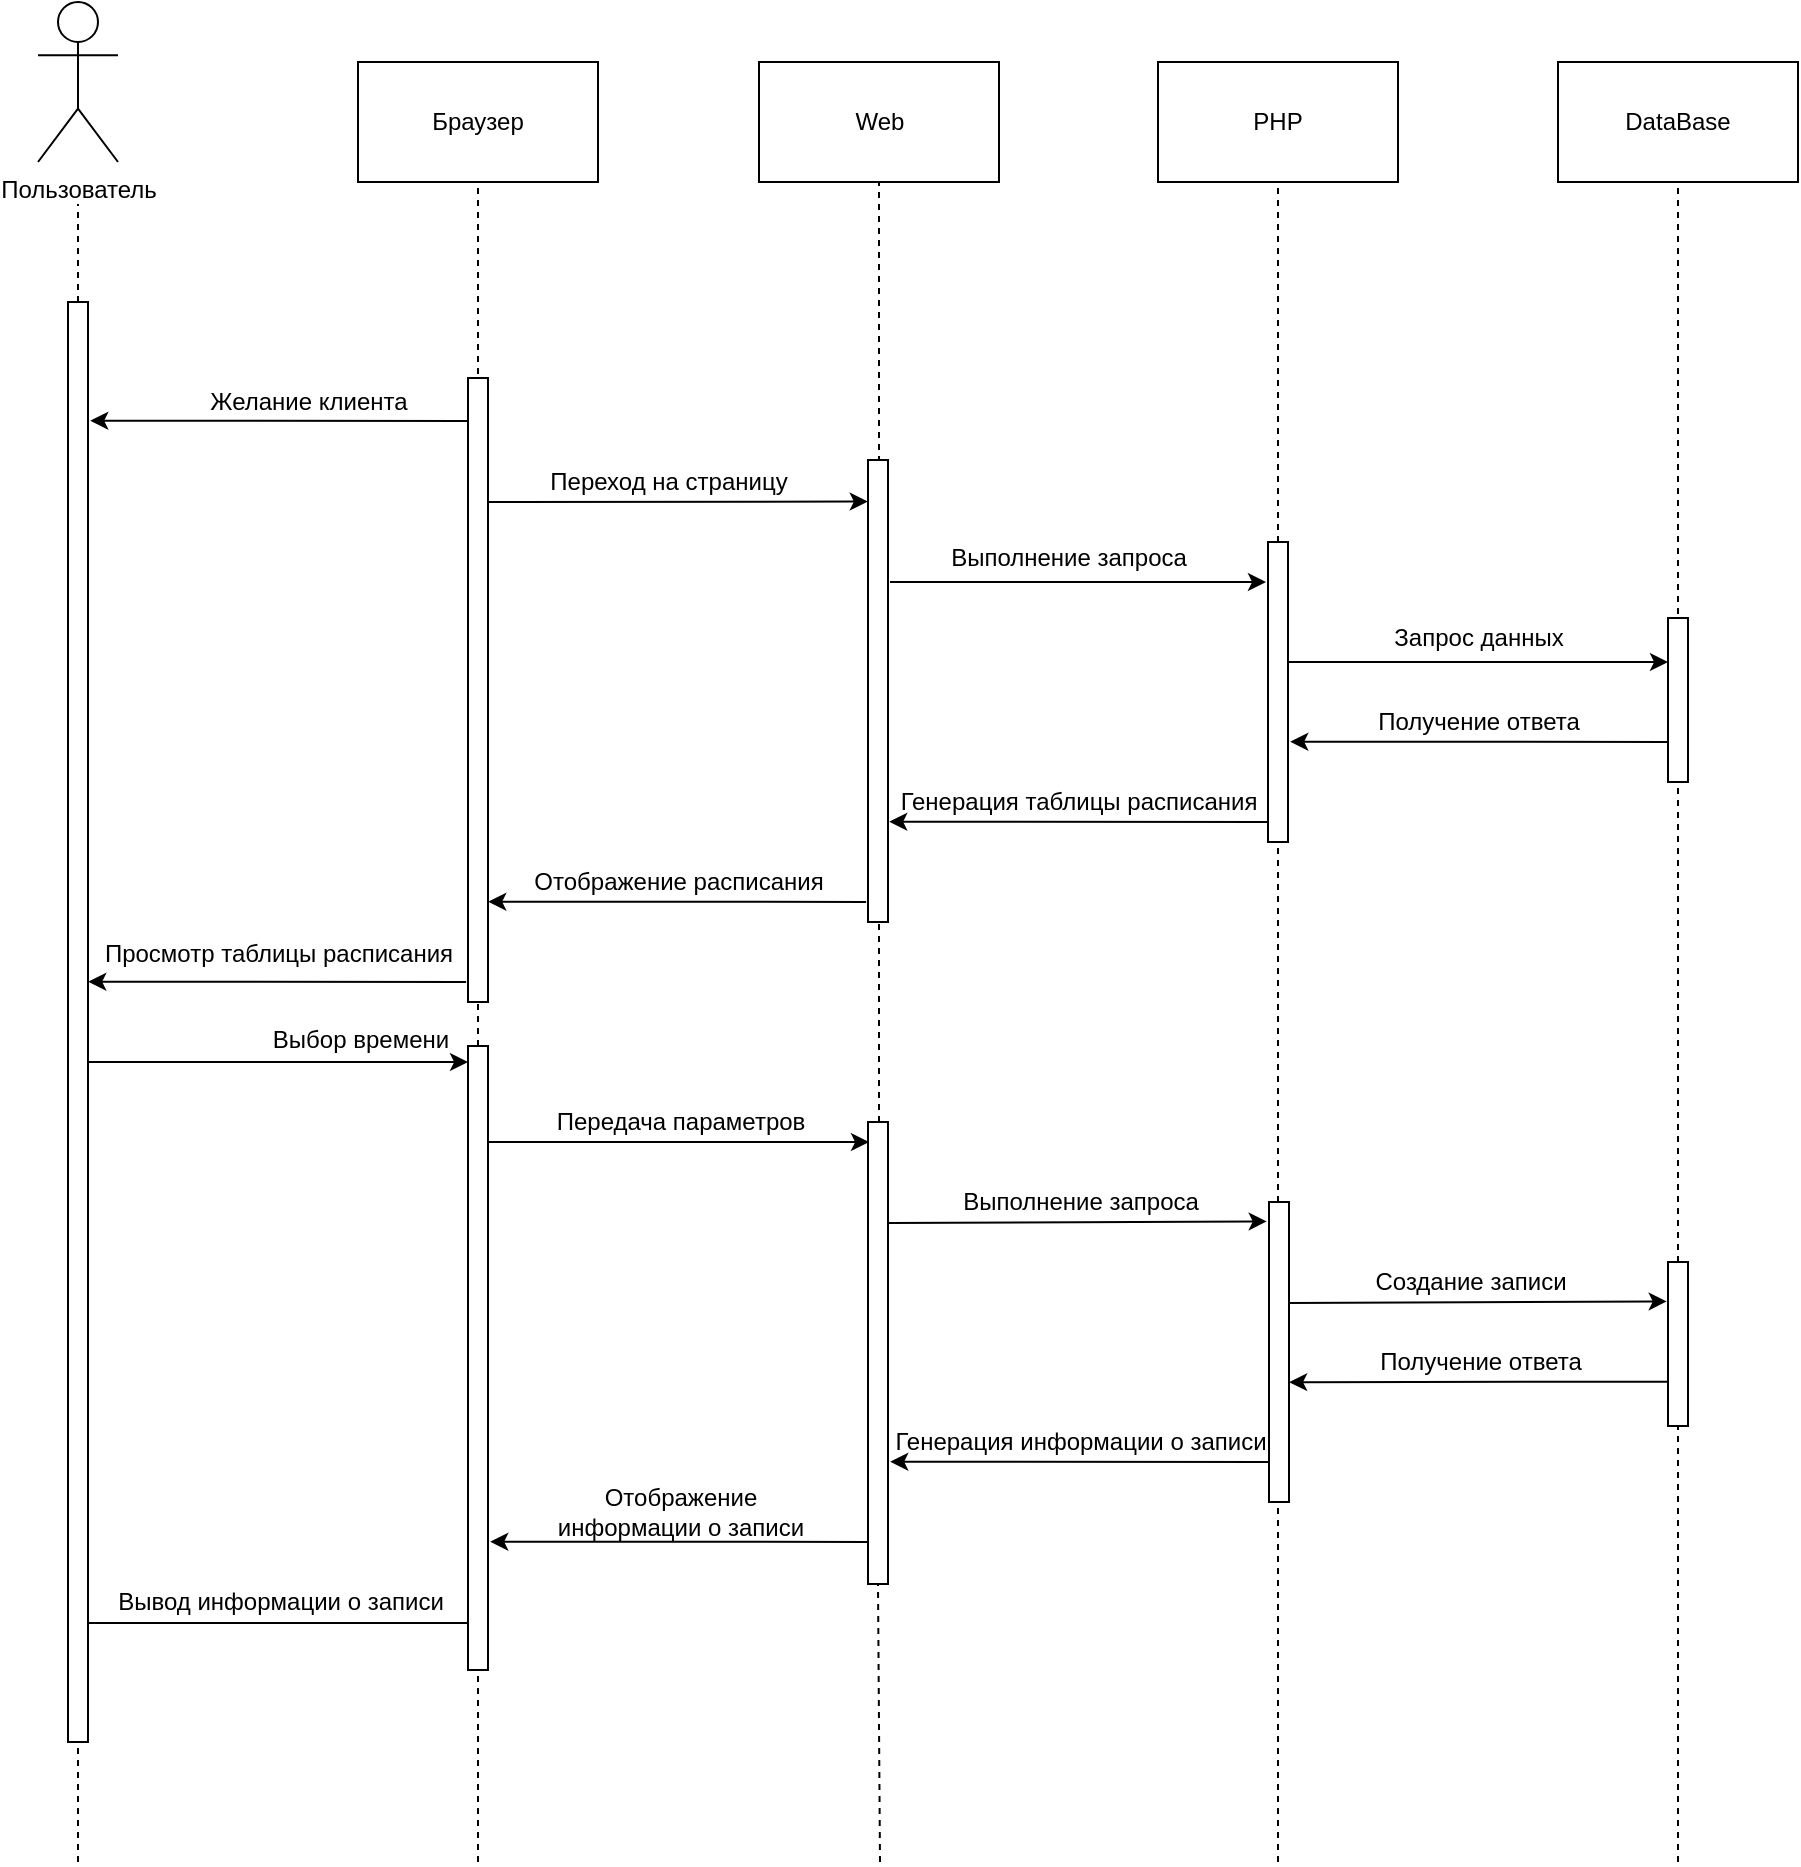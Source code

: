 <mxfile version="12.3.2" type="device" pages="1"><diagram id="z8-qv6D4M9FjAloxIoX0" name="Page-1"><mxGraphModel dx="2076" dy="2383" grid="1" gridSize="10" guides="1" tooltips="1" connect="1" arrows="1" fold="1" page="1" pageScale="1" pageWidth="827" pageHeight="1169" math="0" shadow="0"><root><mxCell id="0"/><mxCell id="1" parent="0"/><mxCell id="_IYefMp6GiN4jH6AfuhF-7" value="" style="endArrow=none;dashed=1;html=1;" edge="1" parent="1"><mxGeometry width="50" height="50" relative="1" as="geometry"><mxPoint x="140" y="920" as="sourcePoint"/><mxPoint x="140" y="90" as="targetPoint"/></mxGeometry></mxCell><mxCell id="-Rl1NjcdSPR4HwUoD9Cl-1" value="Пользователь" style="shape=umlActor;verticalLabelPosition=bottom;labelBackgroundColor=#ffffff;verticalAlign=top;html=1;outlineConnect=0;" parent="1" vertex="1"><mxGeometry x="120" y="-10" width="40" height="80" as="geometry"/></mxCell><mxCell id="-Rl1NjcdSPR4HwUoD9Cl-9" value="Браузер" style="rounded=0;whiteSpace=wrap;html=1;" parent="1" vertex="1"><mxGeometry x="280" y="20" width="120" height="60" as="geometry"/></mxCell><mxCell id="-Rl1NjcdSPR4HwUoD9Cl-10" value="PHP" style="rounded=0;whiteSpace=wrap;html=1;" parent="1" vertex="1"><mxGeometry x="680" y="20" width="120" height="60" as="geometry"/></mxCell><mxCell id="-Rl1NjcdSPR4HwUoD9Cl-11" value="DataBase" style="rounded=0;whiteSpace=wrap;html=1;" parent="1" vertex="1"><mxGeometry x="880" y="20" width="120" height="60" as="geometry"/></mxCell><mxCell id="-Rl1NjcdSPR4HwUoD9Cl-12" value="" style="endArrow=none;dashed=1;html=1;entryX=0.5;entryY=1;entryDx=0;entryDy=0;" parent="1" target="-Rl1NjcdSPR4HwUoD9Cl-9" edge="1"><mxGeometry width="50" height="50" relative="1" as="geometry"><mxPoint x="340" y="920" as="sourcePoint"/><mxPoint x="360" y="170" as="targetPoint"/></mxGeometry></mxCell><mxCell id="-Rl1NjcdSPR4HwUoD9Cl-13" value="" style="endArrow=none;dashed=1;html=1;entryX=0.5;entryY=1;entryDx=0;entryDy=0;" parent="1" source="MYk30FvpGVtjR0ssHaPJ-16" edge="1" target="-Rl1NjcdSPR4HwUoD9Cl-10"><mxGeometry width="50" height="50" relative="1" as="geometry"><mxPoint x="740" y="680" as="sourcePoint"/><mxPoint x="739.5" y="160" as="targetPoint"/></mxGeometry></mxCell><mxCell id="-Rl1NjcdSPR4HwUoD9Cl-14" value="" style="endArrow=none;dashed=1;html=1;entryX=0.5;entryY=1;entryDx=0;entryDy=0;" parent="1" edge="1" target="-Rl1NjcdSPR4HwUoD9Cl-11" source="_IYefMp6GiN4jH6AfuhF-12"><mxGeometry width="50" height="50" relative="1" as="geometry"><mxPoint x="940" y="920" as="sourcePoint"/><mxPoint x="939.5" y="160" as="targetPoint"/></mxGeometry></mxCell><mxCell id="-Rl1NjcdSPR4HwUoD9Cl-21" value="Желание клиента" style="text;html=1;align=center;verticalAlign=middle;resizable=0;points=[];;autosize=1;" parent="1" vertex="1"><mxGeometry x="200" y="180" width="110" height="20" as="geometry"/></mxCell><mxCell id="-Rl1NjcdSPR4HwUoD9Cl-23" value="Выполнение запроса" style="text;html=1;align=center;verticalAlign=middle;resizable=0;points=[];;autosize=1;" parent="1" vertex="1"><mxGeometry x="570" y="258" width="130" height="20" as="geometry"/></mxCell><mxCell id="-Rl1NjcdSPR4HwUoD9Cl-24" value="Запрос данных" style="text;html=1;align=center;verticalAlign=middle;resizable=0;points=[];;autosize=1;" parent="1" vertex="1"><mxGeometry x="790" y="298" width="100" height="20" as="geometry"/></mxCell><mxCell id="-Rl1NjcdSPR4HwUoD9Cl-34" value="Получение ответа" style="text;html=1;align=center;verticalAlign=middle;resizable=0;points=[];;autosize=1;" parent="1" vertex="1"><mxGeometry x="780" y="340" width="120" height="20" as="geometry"/></mxCell><mxCell id="-Rl1NjcdSPR4HwUoD9Cl-36" value="Генерация таблицы расписания" style="text;html=1;align=center;verticalAlign=middle;resizable=0;points=[];;autosize=1;" parent="1" vertex="1"><mxGeometry x="545" y="380" width="190" height="20" as="geometry"/></mxCell><mxCell id="-Rl1NjcdSPR4HwUoD9Cl-39" value="Выбор времени" style="text;html=1;align=center;verticalAlign=middle;resizable=0;points=[];;autosize=1;" parent="1" vertex="1"><mxGeometry x="230.5" y="498.5" width="100" height="20" as="geometry"/></mxCell><mxCell id="-Rl1NjcdSPR4HwUoD9Cl-42" value="Выполнение запроса" style="text;html=1;align=center;verticalAlign=middle;resizable=0;points=[];;autosize=1;" parent="1" vertex="1"><mxGeometry x="575.5" y="580" width="130" height="20" as="geometry"/></mxCell><mxCell id="-Rl1NjcdSPR4HwUoD9Cl-45" value="Создание записи" style="text;html=1;align=center;verticalAlign=middle;resizable=0;points=[];;autosize=1;" parent="1" vertex="1"><mxGeometry x="780.5" y="620" width="110" height="20" as="geometry"/></mxCell><mxCell id="-Rl1NjcdSPR4HwUoD9Cl-53" value="Просмотр таблицы расписания" style="text;html=1;align=center;verticalAlign=middle;resizable=0;points=[];;autosize=1;" parent="1" vertex="1"><mxGeometry x="145" y="456" width="190" height="20" as="geometry"/></mxCell><mxCell id="MYk30FvpGVtjR0ssHaPJ-1" value="" style="html=1;points=[];perimeter=orthogonalPerimeter;" parent="1" vertex="1"><mxGeometry x="335" y="178" width="10" height="312" as="geometry"/></mxCell><mxCell id="MYk30FvpGVtjR0ssHaPJ-4" value="Web" style="rounded=0;whiteSpace=wrap;html=1;" parent="1" vertex="1"><mxGeometry x="480.5" y="20" width="120" height="60" as="geometry"/></mxCell><mxCell id="MYk30FvpGVtjR0ssHaPJ-5" value="" style="endArrow=none;dashed=1;html=1;entryX=0.5;entryY=1;entryDx=0;entryDy=0;" parent="1" edge="1" target="MYk30FvpGVtjR0ssHaPJ-4" source="_IYefMp6GiN4jH6AfuhF-9"><mxGeometry width="50" height="50" relative="1" as="geometry"><mxPoint x="541" y="920" as="sourcePoint"/><mxPoint x="539.5" y="159" as="targetPoint"/></mxGeometry></mxCell><mxCell id="MYk30FvpGVtjR0ssHaPJ-11" value="" style="html=1;points=[];perimeter=orthogonalPerimeter;" parent="1" vertex="1"><mxGeometry x="535" y="219" width="10" height="231" as="geometry"/></mxCell><mxCell id="MYk30FvpGVtjR0ssHaPJ-12" value="" style="endArrow=classic;html=1;entryX=-0.012;entryY=0.09;entryDx=0;entryDy=0;entryPerimeter=0;" parent="1" target="MYk30FvpGVtjR0ssHaPJ-11" edge="1"><mxGeometry width="50" height="50" relative="1" as="geometry"><mxPoint x="345" y="240" as="sourcePoint"/><mxPoint x="430" y="180" as="targetPoint"/></mxGeometry></mxCell><mxCell id="MYk30FvpGVtjR0ssHaPJ-14" value="Переход на страницу" style="text;html=1;align=center;verticalAlign=middle;resizable=0;points=[];;autosize=1;" parent="1" vertex="1"><mxGeometry x="370" y="220" width="130" height="20" as="geometry"/></mxCell><mxCell id="MYk30FvpGVtjR0ssHaPJ-15" value="" style="endArrow=classic;html=1;" parent="1" edge="1"><mxGeometry width="50" height="50" relative="1" as="geometry"><mxPoint x="546" y="280" as="sourcePoint"/><mxPoint x="734" y="280" as="targetPoint"/></mxGeometry></mxCell><mxCell id="MYk30FvpGVtjR0ssHaPJ-16" value="" style="html=1;points=[];perimeter=orthogonalPerimeter;" parent="1" vertex="1"><mxGeometry x="735" y="260" width="10" height="150" as="geometry"/></mxCell><mxCell id="MYk30FvpGVtjR0ssHaPJ-17" value="" style="endArrow=none;dashed=1;html=1;entryX=0.5;entryY=1;entryDx=0;entryDy=0;" parent="1" target="MYk30FvpGVtjR0ssHaPJ-16" edge="1"><mxGeometry width="50" height="50" relative="1" as="geometry"><mxPoint x="740" y="920" as="sourcePoint"/><mxPoint x="739.5" y="160" as="targetPoint"/></mxGeometry></mxCell><mxCell id="MYk30FvpGVtjR0ssHaPJ-18" value="" style="html=1;points=[];perimeter=orthogonalPerimeter;" parent="1" vertex="1"><mxGeometry x="935" y="298" width="10" height="82" as="geometry"/></mxCell><mxCell id="MYk30FvpGVtjR0ssHaPJ-23" value="" style="endArrow=classic;html=1;entryX=1.062;entryY=0.312;entryDx=0;entryDy=0;entryPerimeter=0;exitX=-0.042;exitY=0.256;exitDx=0;exitDy=0;exitPerimeter=0;" parent="1" edge="1"><mxGeometry width="50" height="50" relative="1" as="geometry"><mxPoint x="734.58" y="399.952" as="sourcePoint"/><mxPoint x="545.62" y="399.84" as="targetPoint"/></mxGeometry></mxCell><mxCell id="MYk30FvpGVtjR0ssHaPJ-24" value="" style="endArrow=classic;html=1;entryX=1.062;entryY=0.312;entryDx=0;entryDy=0;entryPerimeter=0;exitX=-0.042;exitY=0.256;exitDx=0;exitDy=0;exitPerimeter=0;" parent="1" edge="1"><mxGeometry width="50" height="50" relative="1" as="geometry"><mxPoint x="534.08" y="439.952" as="sourcePoint"/><mxPoint x="345.12" y="439.84" as="targetPoint"/></mxGeometry></mxCell><mxCell id="MYk30FvpGVtjR0ssHaPJ-25" value="Отображение расписания" style="text;html=1;align=center;verticalAlign=middle;resizable=0;points=[];;autosize=1;" parent="1" vertex="1"><mxGeometry x="360" y="420" width="160" height="20" as="geometry"/></mxCell><mxCell id="MYk30FvpGVtjR0ssHaPJ-27" value="" style="endArrow=classic;html=1;entryX=0;entryY=0.05;entryDx=0;entryDy=0;entryPerimeter=0;exitX=1.013;exitY=0.127;exitDx=0;exitDy=0;exitPerimeter=0;" parent="1" edge="1"><mxGeometry width="50" height="50" relative="1" as="geometry"><mxPoint x="345.5" y="560.05" as="sourcePoint"/><mxPoint x="535.5" y="560.05" as="targetPoint"/></mxGeometry></mxCell><mxCell id="MYk30FvpGVtjR0ssHaPJ-28" value="Передача параметров" style="text;html=1;align=center;verticalAlign=middle;resizable=0;points=[];;autosize=1;" parent="1" vertex="1"><mxGeometry x="370.5" y="540" width="140" height="20" as="geometry"/></mxCell><mxCell id="MYk30FvpGVtjR0ssHaPJ-29" value="" style="endArrow=classic;html=1;exitX=1;exitY=0.152;exitDx=0;exitDy=0;exitPerimeter=0;entryX=-0.114;entryY=0.06;entryDx=0;entryDy=0;entryPerimeter=0;" parent="1" edge="1"><mxGeometry width="50" height="50" relative="1" as="geometry"><mxPoint x="545.5" y="600.452" as="sourcePoint"/><mxPoint x="734.36" y="599.7" as="targetPoint"/></mxGeometry></mxCell><mxCell id="MYk30FvpGVtjR0ssHaPJ-30" value="" style="endArrow=classic;html=1;exitX=1;exitY=0.152;exitDx=0;exitDy=0;exitPerimeter=0;entryX=-0.114;entryY=0.06;entryDx=0;entryDy=0;entryPerimeter=0;" parent="1" edge="1"><mxGeometry width="50" height="50" relative="1" as="geometry"><mxPoint x="745.5" y="640.452" as="sourcePoint"/><mxPoint x="934.36" y="639.7" as="targetPoint"/></mxGeometry></mxCell><mxCell id="MYk30FvpGVtjR0ssHaPJ-31" value="Получение ответа" style="text;html=1;align=center;verticalAlign=middle;resizable=0;points=[];;autosize=1;" parent="1" vertex="1"><mxGeometry x="780.5" y="660" width="120" height="20" as="geometry"/></mxCell><mxCell id="MYk30FvpGVtjR0ssHaPJ-32" value="" style="endArrow=classic;html=1;entryX=1.007;entryY=0.278;entryDx=0;entryDy=0;entryPerimeter=0;exitX=-0.091;exitY=0.192;exitDx=0;exitDy=0;exitPerimeter=0;" parent="1" edge="1"><mxGeometry width="50" height="50" relative="1" as="geometry"><mxPoint x="934.59" y="679.824" as="sourcePoint"/><mxPoint x="745.57" y="680.08" as="targetPoint"/></mxGeometry></mxCell><mxCell id="MYk30FvpGVtjR0ssHaPJ-34" value="" style="endArrow=classic;html=1;" parent="1" edge="1"><mxGeometry width="50" height="50" relative="1" as="geometry"><mxPoint x="745" y="320" as="sourcePoint"/><mxPoint x="935" y="320" as="targetPoint"/></mxGeometry></mxCell><mxCell id="MYk30FvpGVtjR0ssHaPJ-35" value="" style="endArrow=classic;html=1;entryX=1.062;entryY=0.312;entryDx=0;entryDy=0;entryPerimeter=0;exitX=-0.042;exitY=0.256;exitDx=0;exitDy=0;exitPerimeter=0;" parent="1" edge="1"><mxGeometry width="50" height="50" relative="1" as="geometry"><mxPoint x="935.08" y="359.952" as="sourcePoint"/><mxPoint x="746.12" y="359.84" as="targetPoint"/></mxGeometry></mxCell><mxCell id="MYk30FvpGVtjR0ssHaPJ-36" value="Генерация информации о записи" style="text;html=1;align=center;verticalAlign=middle;resizable=0;points=[];;autosize=1;" parent="1" vertex="1"><mxGeometry x="540.5" y="700" width="200" height="20" as="geometry"/></mxCell><mxCell id="MYk30FvpGVtjR0ssHaPJ-37" value="" style="endArrow=classic;html=1;entryX=1.062;entryY=0.312;entryDx=0;entryDy=0;entryPerimeter=0;exitX=-0.042;exitY=0.256;exitDx=0;exitDy=0;exitPerimeter=0;" parent="1" edge="1"><mxGeometry width="50" height="50" relative="1" as="geometry"><mxPoint x="735.08" y="719.952" as="sourcePoint"/><mxPoint x="546.12" y="719.84" as="targetPoint"/></mxGeometry></mxCell><mxCell id="MYk30FvpGVtjR0ssHaPJ-39" value="Отображение&lt;br&gt;информации о записи" style="text;html=1;align=center;verticalAlign=middle;resizable=0;points=[];;autosize=1;" parent="1" vertex="1"><mxGeometry x="370.5" y="730" width="140" height="30" as="geometry"/></mxCell><mxCell id="MYk30FvpGVtjR0ssHaPJ-40" value="" style="endArrow=classic;html=1;entryX=1.062;entryY=0.312;entryDx=0;entryDy=0;entryPerimeter=0;exitX=-0.042;exitY=0.256;exitDx=0;exitDy=0;exitPerimeter=0;" parent="1" edge="1"><mxGeometry width="50" height="50" relative="1" as="geometry"><mxPoint x="535.08" y="759.952" as="sourcePoint"/><mxPoint x="346.12" y="759.84" as="targetPoint"/></mxGeometry></mxCell><mxCell id="MYk30FvpGVtjR0ssHaPJ-41" style="edgeStyle=orthogonalEdgeStyle;rounded=0;orthogonalLoop=1;jettySize=auto;html=1;endArrow=none;endFill=0;startArrow=classic;startFill=1;" parent="1" edge="1"><mxGeometry relative="1" as="geometry"><mxPoint x="335.5" y="800.5" as="targetPoint"/><mxPoint x="135.5" y="800.5" as="sourcePoint"/></mxGeometry></mxCell><mxCell id="MYk30FvpGVtjR0ssHaPJ-42" value="Вывод информации о записи" style="text;html=1;align=center;verticalAlign=middle;resizable=0;points=[];;autosize=1;" parent="1" vertex="1"><mxGeometry x="150.5" y="780" width="180" height="20" as="geometry"/></mxCell><mxCell id="_IYefMp6GiN4jH6AfuhF-2" value="" style="endArrow=classic;html=1;entryX=1.062;entryY=0.312;entryDx=0;entryDy=0;entryPerimeter=0;exitX=-0.042;exitY=0.256;exitDx=0;exitDy=0;exitPerimeter=0;" edge="1" parent="1"><mxGeometry width="50" height="50" relative="1" as="geometry"><mxPoint x="334.08" y="479.952" as="sourcePoint"/><mxPoint x="145.12" y="479.84" as="targetPoint"/></mxGeometry></mxCell><mxCell id="_IYefMp6GiN4jH6AfuhF-3" value="" style="endArrow=classic;html=1;entryX=0;entryY=0.05;entryDx=0;entryDy=0;entryPerimeter=0;exitX=1.013;exitY=0.127;exitDx=0;exitDy=0;exitPerimeter=0;" edge="1" parent="1"><mxGeometry width="50" height="50" relative="1" as="geometry"><mxPoint x="145" y="520.05" as="sourcePoint"/><mxPoint x="335" y="520.05" as="targetPoint"/></mxGeometry></mxCell><mxCell id="_IYefMp6GiN4jH6AfuhF-4" value="" style="endArrow=classic;html=1;entryX=1.062;entryY=0.312;entryDx=0;entryDy=0;entryPerimeter=0;exitX=-0.042;exitY=0.256;exitDx=0;exitDy=0;exitPerimeter=0;" edge="1" parent="1"><mxGeometry width="50" height="50" relative="1" as="geometry"><mxPoint x="335.08" y="199.452" as="sourcePoint"/><mxPoint x="146.12" y="199.34" as="targetPoint"/></mxGeometry></mxCell><mxCell id="_IYefMp6GiN4jH6AfuhF-5" value="" style="html=1;points=[];perimeter=orthogonalPerimeter;" vertex="1" parent="1"><mxGeometry x="135" y="140" width="10" height="720" as="geometry"/></mxCell><mxCell id="_IYefMp6GiN4jH6AfuhF-8" value="" style="html=1;points=[];perimeter=orthogonalPerimeter;" vertex="1" parent="1"><mxGeometry x="335" y="512" width="10" height="312" as="geometry"/></mxCell><mxCell id="_IYefMp6GiN4jH6AfuhF-9" value="" style="html=1;points=[];perimeter=orthogonalPerimeter;" vertex="1" parent="1"><mxGeometry x="535" y="550" width="10" height="231" as="geometry"/></mxCell><mxCell id="_IYefMp6GiN4jH6AfuhF-10" value="" style="endArrow=none;dashed=1;html=1;entryX=0.5;entryY=1;entryDx=0;entryDy=0;" edge="1" parent="1" target="_IYefMp6GiN4jH6AfuhF-9"><mxGeometry width="50" height="50" relative="1" as="geometry"><mxPoint x="541" y="920" as="sourcePoint"/><mxPoint x="540.5" y="80.0" as="targetPoint"/></mxGeometry></mxCell><mxCell id="_IYefMp6GiN4jH6AfuhF-11" value="" style="html=1;points=[];perimeter=orthogonalPerimeter;" vertex="1" parent="1"><mxGeometry x="735.5" y="590" width="10" height="150" as="geometry"/></mxCell><mxCell id="_IYefMp6GiN4jH6AfuhF-12" value="" style="html=1;points=[];perimeter=orthogonalPerimeter;" vertex="1" parent="1"><mxGeometry x="935" y="620" width="10" height="82" as="geometry"/></mxCell><mxCell id="_IYefMp6GiN4jH6AfuhF-13" value="" style="endArrow=none;dashed=1;html=1;entryX=0.5;entryY=1;entryDx=0;entryDy=0;" edge="1" parent="1" target="_IYefMp6GiN4jH6AfuhF-12"><mxGeometry width="50" height="50" relative="1" as="geometry"><mxPoint x="940" y="920" as="sourcePoint"/><mxPoint x="940" y="80.0" as="targetPoint"/></mxGeometry></mxCell></root></mxGraphModel></diagram></mxfile>